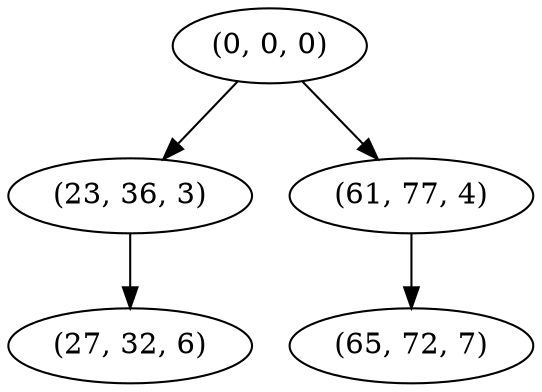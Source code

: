 digraph tree {
    "(0, 0, 0)";
    "(23, 36, 3)";
    "(27, 32, 6)";
    "(61, 77, 4)";
    "(65, 72, 7)";
    "(0, 0, 0)" -> "(23, 36, 3)";
    "(0, 0, 0)" -> "(61, 77, 4)";
    "(23, 36, 3)" -> "(27, 32, 6)";
    "(61, 77, 4)" -> "(65, 72, 7)";
}
